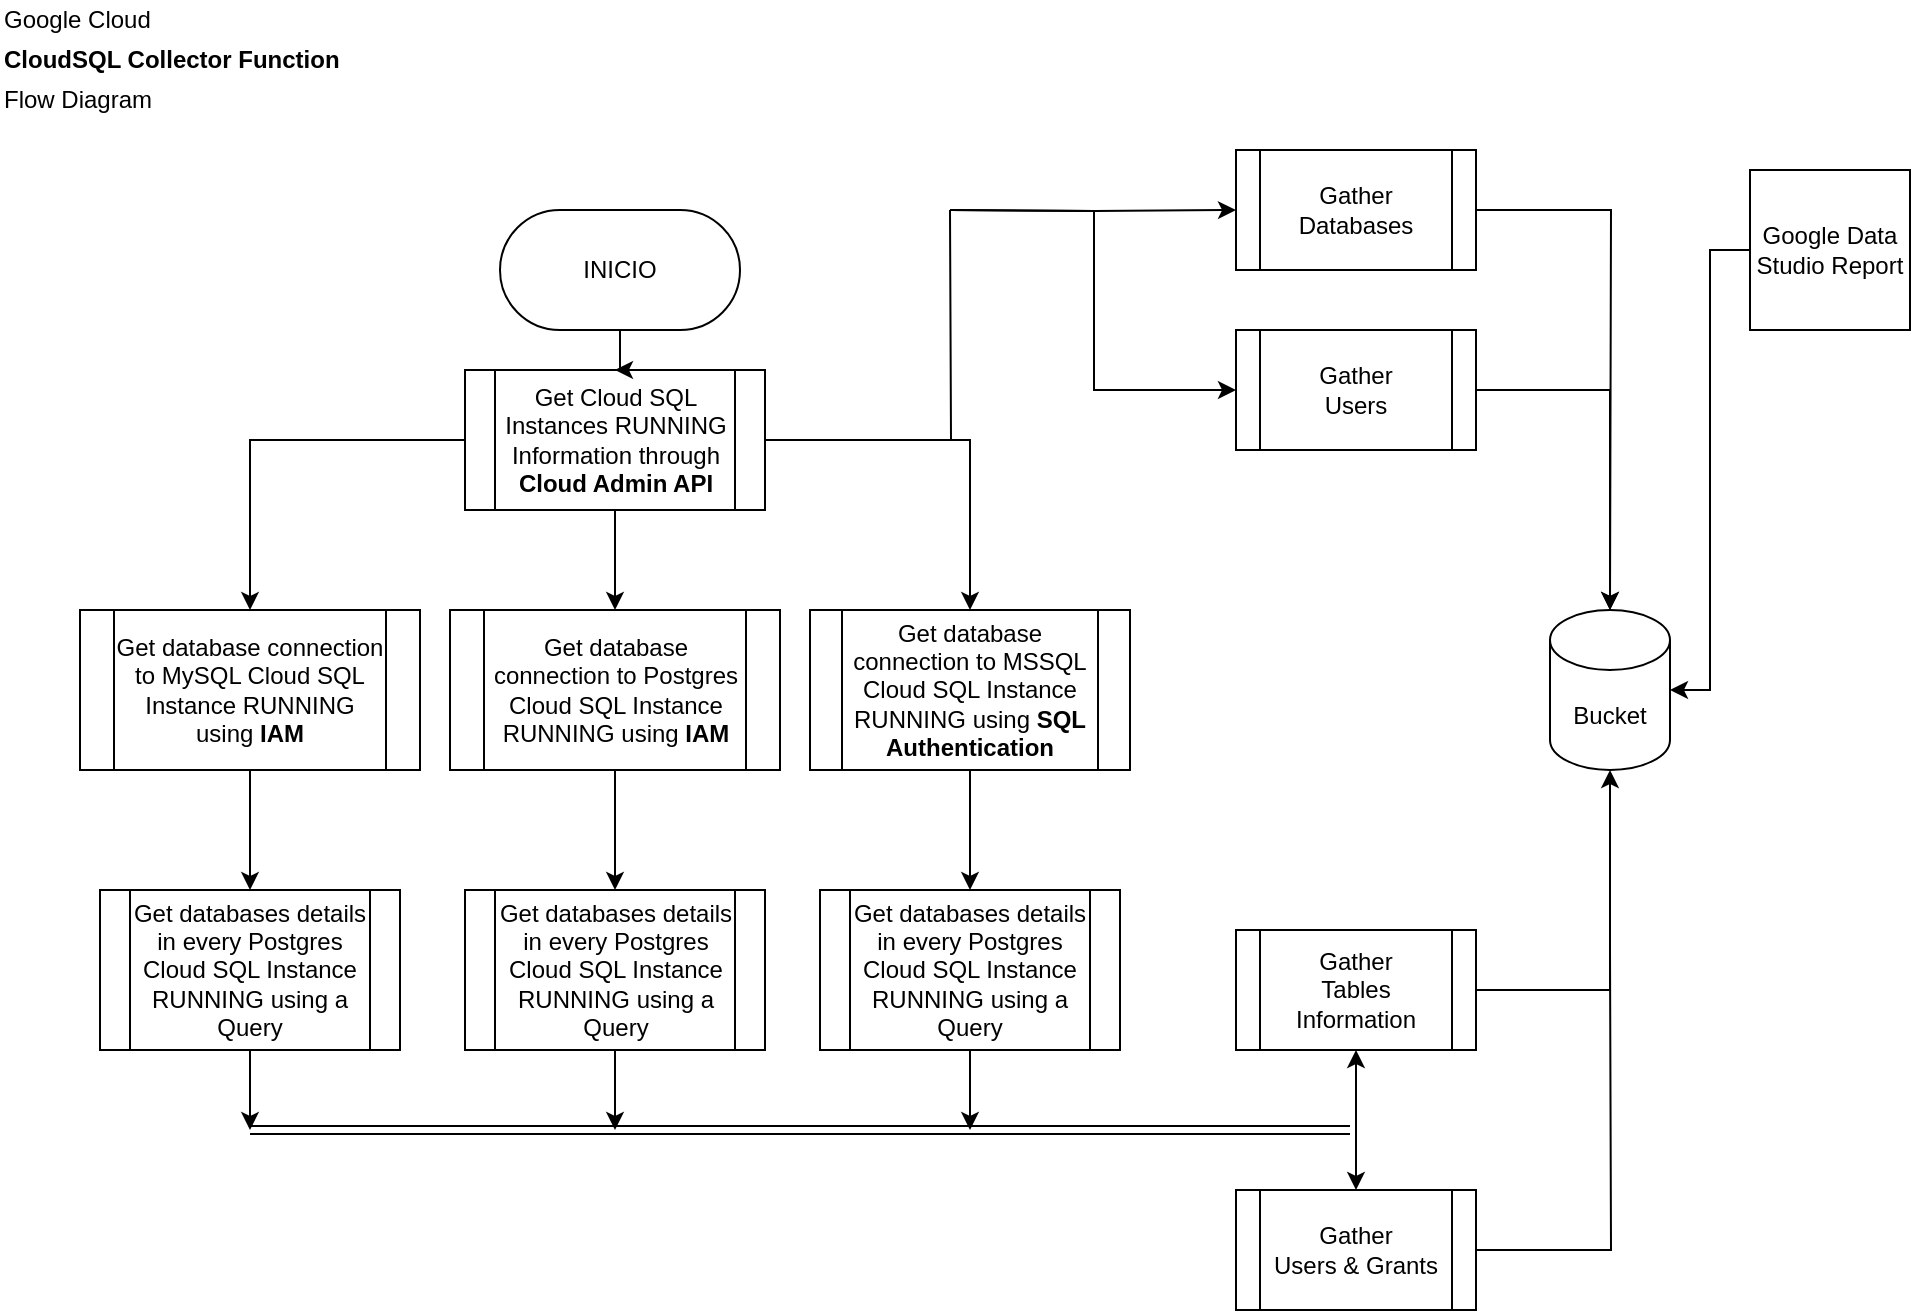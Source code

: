 <mxfile version="18.0.6" type="device"><diagram id="OYR_CsAPbOGsXzzF9gP9" name="Page-1"><mxGraphModel dx="3029" dy="1229" grid="1" gridSize="10" guides="1" tooltips="1" connect="1" arrows="1" fold="1" page="1" pageScale="1" pageWidth="1100" pageHeight="850" math="0" shadow="0"><root><mxCell id="0"/><mxCell id="1" parent="0"/><mxCell id="paV26-m09CNSgso9kBXo-1" style="edgeStyle=orthogonalEdgeStyle;rounded=0;orthogonalLoop=1;jettySize=auto;html=1;entryX=0.5;entryY=0;entryDx=0;entryDy=0;" parent="1" source="K9OB_PJLfiHhjhJew7ON-2" target="paV26-m09CNSgso9kBXo-2" edge="1"><mxGeometry relative="1" as="geometry"><mxPoint x="-590" y="505" as="targetPoint"/></mxGeometry></mxCell><mxCell id="paV26-m09CNSgso9kBXo-8" style="edgeStyle=orthogonalEdgeStyle;rounded=0;orthogonalLoop=1;jettySize=auto;html=1;" parent="1" source="K9OB_PJLfiHhjhJew7ON-2" target="paV26-m09CNSgso9kBXo-7" edge="1"><mxGeometry relative="1" as="geometry"/></mxCell><mxCell id="paV26-m09CNSgso9kBXo-10" style="edgeStyle=orthogonalEdgeStyle;rounded=0;orthogonalLoop=1;jettySize=auto;html=1;" parent="1" source="K9OB_PJLfiHhjhJew7ON-2" target="paV26-m09CNSgso9kBXo-9" edge="1"><mxGeometry relative="1" as="geometry"/></mxCell><mxCell id="paV26-m09CNSgso9kBXo-31" style="edgeStyle=orthogonalEdgeStyle;rounded=0;orthogonalLoop=1;jettySize=auto;html=1;startArrow=none;startFill=0;endArrow=none;endFill=0;" parent="1" source="K9OB_PJLfiHhjhJew7ON-2" edge="1"><mxGeometry relative="1" as="geometry"><mxPoint x="-565" y="165" as="targetPoint"/></mxGeometry></mxCell><mxCell id="K9OB_PJLfiHhjhJew7ON-2" value="Get Cloud SQL Instances RUNNING Information through &lt;b&gt;Cloud Admin API&lt;/b&gt;" style="shape=process;whiteSpace=wrap;html=1;backgroundOutline=1;" parent="1" vertex="1"><mxGeometry x="-807.5" y="245" width="150" height="70" as="geometry"/></mxCell><mxCell id="K9OB_PJLfiHhjhJew7ON-5" style="edgeStyle=orthogonalEdgeStyle;rounded=0;orthogonalLoop=1;jettySize=auto;html=1;" parent="1" source="K9OB_PJLfiHhjhJew7ON-3" target="K9OB_PJLfiHhjhJew7ON-2" edge="1"><mxGeometry relative="1" as="geometry"/></mxCell><mxCell id="K9OB_PJLfiHhjhJew7ON-3" value="INICIO" style="rounded=1;whiteSpace=wrap;html=1;arcSize=50;" parent="1" vertex="1"><mxGeometry x="-790" y="165" width="120" height="60" as="geometry"/></mxCell><mxCell id="paV26-m09CNSgso9kBXo-3" style="edgeStyle=orthogonalEdgeStyle;rounded=0;orthogonalLoop=1;jettySize=auto;html=1;entryX=0;entryY=0.5;entryDx=0;entryDy=0;" parent="1" target="K9OB_PJLfiHhjhJew7ON-12" edge="1"><mxGeometry relative="1" as="geometry"><mxPoint x="-565" y="165" as="sourcePoint"/></mxGeometry></mxCell><mxCell id="paV26-m09CNSgso9kBXo-6" style="edgeStyle=orthogonalEdgeStyle;rounded=0;orthogonalLoop=1;jettySize=auto;html=1;entryX=0;entryY=0.5;entryDx=0;entryDy=0;" parent="1" target="K9OB_PJLfiHhjhJew7ON-15" edge="1"><mxGeometry relative="1" as="geometry"><mxPoint x="-565" y="165" as="sourcePoint"/></mxGeometry></mxCell><mxCell id="K9OB_PJLfiHhjhJew7ON-27" style="edgeStyle=orthogonalEdgeStyle;rounded=0;orthogonalLoop=1;jettySize=auto;html=1;" parent="1" source="K9OB_PJLfiHhjhJew7ON-12" edge="1"><mxGeometry relative="1" as="geometry"><mxPoint x="-235" y="365" as="targetPoint"/></mxGeometry></mxCell><mxCell id="K9OB_PJLfiHhjhJew7ON-12" value="Gather&lt;br&gt;Databases" style="shape=process;whiteSpace=wrap;html=1;backgroundOutline=1;" parent="1" vertex="1"><mxGeometry x="-422" y="135" width="120" height="60" as="geometry"/></mxCell><mxCell id="paV26-m09CNSgso9kBXo-29" style="edgeStyle=orthogonalEdgeStyle;rounded=0;orthogonalLoop=1;jettySize=auto;html=1;startArrow=classic;startFill=1;endArrow=none;endFill=0;" parent="1" source="K9OB_PJLfiHhjhJew7ON-14" edge="1"><mxGeometry relative="1" as="geometry"><mxPoint x="-362" y="625" as="targetPoint"/></mxGeometry></mxCell><mxCell id="paV26-m09CNSgso9kBXo-32" style="edgeStyle=orthogonalEdgeStyle;rounded=0;orthogonalLoop=1;jettySize=auto;html=1;entryX=0.5;entryY=1;entryDx=0;entryDy=0;entryPerimeter=0;startArrow=none;startFill=0;endArrow=classic;endFill=1;" parent="1" source="K9OB_PJLfiHhjhJew7ON-14" target="K9OB_PJLfiHhjhJew7ON-21" edge="1"><mxGeometry relative="1" as="geometry"/></mxCell><mxCell id="K9OB_PJLfiHhjhJew7ON-14" value="Gather&lt;br&gt;Tables Information" style="shape=process;whiteSpace=wrap;html=1;backgroundOutline=1;" parent="1" vertex="1"><mxGeometry x="-422" y="525" width="120" height="60" as="geometry"/></mxCell><mxCell id="K9OB_PJLfiHhjhJew7ON-25" style="edgeStyle=orthogonalEdgeStyle;rounded=0;orthogonalLoop=1;jettySize=auto;html=1;entryX=0.5;entryY=0;entryDx=0;entryDy=0;entryPerimeter=0;" parent="1" source="K9OB_PJLfiHhjhJew7ON-15" target="K9OB_PJLfiHhjhJew7ON-21" edge="1"><mxGeometry relative="1" as="geometry"/></mxCell><mxCell id="K9OB_PJLfiHhjhJew7ON-15" value="Gather&lt;br&gt;Users" style="shape=process;whiteSpace=wrap;html=1;backgroundOutline=1;" parent="1" vertex="1"><mxGeometry x="-422" y="225" width="120" height="60" as="geometry"/></mxCell><mxCell id="K9OB_PJLfiHhjhJew7ON-21" value="Bucket" style="shape=cylinder3;whiteSpace=wrap;html=1;boundedLbl=1;backgroundOutline=1;size=15;" parent="1" vertex="1"><mxGeometry x="-265" y="365" width="60" height="80" as="geometry"/></mxCell><mxCell id="K9OB_PJLfiHhjhJew7ON-30" style="edgeStyle=orthogonalEdgeStyle;rounded=0;orthogonalLoop=1;jettySize=auto;html=1;entryX=1;entryY=0.5;entryDx=0;entryDy=0;entryPerimeter=0;" parent="1" source="K9OB_PJLfiHhjhJew7ON-29" target="K9OB_PJLfiHhjhJew7ON-21" edge="1"><mxGeometry relative="1" as="geometry"/></mxCell><mxCell id="K9OB_PJLfiHhjhJew7ON-29" value="Google Data Studio Report" style="whiteSpace=wrap;html=1;aspect=fixed;" parent="1" vertex="1"><mxGeometry x="-165" y="145" width="80" height="80" as="geometry"/></mxCell><mxCell id="paV26-m09CNSgso9kBXo-16" style="edgeStyle=orthogonalEdgeStyle;rounded=0;orthogonalLoop=1;jettySize=auto;html=1;entryX=0.5;entryY=0;entryDx=0;entryDy=0;" parent="1" source="paV26-m09CNSgso9kBXo-2" target="paV26-m09CNSgso9kBXo-13" edge="1"><mxGeometry relative="1" as="geometry"/></mxCell><mxCell id="paV26-m09CNSgso9kBXo-2" value="Get database connection to Postgres Cloud SQL Instance RUNNING using &lt;b&gt;IAM&lt;/b&gt;" style="shape=process;whiteSpace=wrap;html=1;backgroundOutline=1;" parent="1" vertex="1"><mxGeometry x="-815" y="365" width="165" height="80" as="geometry"/></mxCell><mxCell id="paV26-m09CNSgso9kBXo-15" style="edgeStyle=orthogonalEdgeStyle;rounded=0;orthogonalLoop=1;jettySize=auto;html=1;entryX=0.5;entryY=0;entryDx=0;entryDy=0;" parent="1" source="paV26-m09CNSgso9kBXo-7" target="paV26-m09CNSgso9kBXo-12" edge="1"><mxGeometry relative="1" as="geometry"/></mxCell><mxCell id="paV26-m09CNSgso9kBXo-7" value="Get database connection to MySQL Cloud SQL Instance RUNNING using &lt;b&gt;IAM&lt;/b&gt;" style="shape=process;whiteSpace=wrap;html=1;backgroundOutline=1;" parent="1" vertex="1"><mxGeometry x="-1000" y="365" width="170" height="80" as="geometry"/></mxCell><mxCell id="paV26-m09CNSgso9kBXo-17" style="edgeStyle=orthogonalEdgeStyle;rounded=0;orthogonalLoop=1;jettySize=auto;html=1;entryX=0.5;entryY=0;entryDx=0;entryDy=0;" parent="1" source="paV26-m09CNSgso9kBXo-9" target="paV26-m09CNSgso9kBXo-14" edge="1"><mxGeometry relative="1" as="geometry"/></mxCell><mxCell id="paV26-m09CNSgso9kBXo-9" value="Get database connection to MSSQL Cloud SQL Instance RUNNING using &lt;b&gt;SQL Authentication&lt;/b&gt;" style="shape=process;whiteSpace=wrap;html=1;backgroundOutline=1;" parent="1" vertex="1"><mxGeometry x="-635" y="365" width="160" height="80" as="geometry"/></mxCell><mxCell id="paV26-m09CNSgso9kBXo-22" style="edgeStyle=orthogonalEdgeStyle;rounded=0;orthogonalLoop=1;jettySize=auto;html=1;" parent="1" source="paV26-m09CNSgso9kBXo-12" edge="1"><mxGeometry relative="1" as="geometry"><mxPoint x="-915" y="625" as="targetPoint"/></mxGeometry></mxCell><mxCell id="paV26-m09CNSgso9kBXo-12" value="Get databases details in every Postgres Cloud SQL Instance RUNNING using a Query" style="shape=process;whiteSpace=wrap;html=1;backgroundOutline=1;" parent="1" vertex="1"><mxGeometry x="-990" y="505" width="150" height="80" as="geometry"/></mxCell><mxCell id="paV26-m09CNSgso9kBXo-23" style="edgeStyle=orthogonalEdgeStyle;rounded=0;orthogonalLoop=1;jettySize=auto;html=1;" parent="1" source="paV26-m09CNSgso9kBXo-13" edge="1"><mxGeometry relative="1" as="geometry"><mxPoint x="-732.5" y="625" as="targetPoint"/></mxGeometry></mxCell><mxCell id="paV26-m09CNSgso9kBXo-13" value="Get databases details in every Postgres Cloud SQL Instance RUNNING using a Query" style="shape=process;whiteSpace=wrap;html=1;backgroundOutline=1;" parent="1" vertex="1"><mxGeometry x="-807.5" y="505" width="150" height="80" as="geometry"/></mxCell><mxCell id="paV26-m09CNSgso9kBXo-24" style="edgeStyle=orthogonalEdgeStyle;rounded=0;orthogonalLoop=1;jettySize=auto;html=1;" parent="1" source="paV26-m09CNSgso9kBXo-14" edge="1"><mxGeometry relative="1" as="geometry"><mxPoint x="-555" y="625" as="targetPoint"/></mxGeometry></mxCell><mxCell id="paV26-m09CNSgso9kBXo-14" value="Get databases details in every Postgres Cloud SQL Instance RUNNING using a Query" style="shape=process;whiteSpace=wrap;html=1;backgroundOutline=1;" parent="1" vertex="1"><mxGeometry x="-630" y="505" width="150" height="80" as="geometry"/></mxCell><mxCell id="paV26-m09CNSgso9kBXo-21" value="" style="shape=link;html=1;rounded=0;" parent="1" edge="1"><mxGeometry width="100" relative="1" as="geometry"><mxPoint x="-915" y="625" as="sourcePoint"/><mxPoint x="-365" y="625" as="targetPoint"/></mxGeometry></mxCell><mxCell id="paV26-m09CNSgso9kBXo-30" style="edgeStyle=orthogonalEdgeStyle;rounded=0;orthogonalLoop=1;jettySize=auto;html=1;startArrow=classic;startFill=1;endArrow=none;endFill=0;" parent="1" source="paV26-m09CNSgso9kBXo-26" edge="1"><mxGeometry relative="1" as="geometry"><mxPoint x="-362" y="625" as="targetPoint"/></mxGeometry></mxCell><mxCell id="paV26-m09CNSgso9kBXo-33" style="edgeStyle=orthogonalEdgeStyle;rounded=0;orthogonalLoop=1;jettySize=auto;html=1;startArrow=none;startFill=0;endArrow=none;endFill=0;" parent="1" source="paV26-m09CNSgso9kBXo-26" edge="1"><mxGeometry relative="1" as="geometry"><mxPoint x="-235" y="535" as="targetPoint"/></mxGeometry></mxCell><mxCell id="paV26-m09CNSgso9kBXo-26" value="Gather&lt;br&gt;Users &amp;amp; Grants" style="shape=process;whiteSpace=wrap;html=1;backgroundOutline=1;" parent="1" vertex="1"><mxGeometry x="-422" y="655" width="120" height="60" as="geometry"/></mxCell><mxCell id="_blG3vmqsxj0UWbrG27p-1" value="Google Cloud" style="text;html=1;align=left;verticalAlign=middle;resizable=0;points=[];autosize=1;strokeColor=none;fillColor=none;fontStyle=0" vertex="1" parent="1"><mxGeometry x="-1040" y="60" width="90" height="20" as="geometry"/></mxCell><mxCell id="_blG3vmqsxj0UWbrG27p-2" value="CloudSQL Collector Function" style="text;html=1;align=left;verticalAlign=middle;resizable=0;points=[];autosize=1;strokeColor=none;fillColor=none;fontStyle=1" vertex="1" parent="1"><mxGeometry x="-1040" y="80" width="180" height="20" as="geometry"/></mxCell><mxCell id="_blG3vmqsxj0UWbrG27p-3" value="Flow Diagram" style="text;html=1;align=left;verticalAlign=middle;resizable=0;points=[];autosize=1;strokeColor=none;fillColor=none;" vertex="1" parent="1"><mxGeometry x="-1040" y="100" width="90" height="20" as="geometry"/></mxCell></root></mxGraphModel></diagram></mxfile>